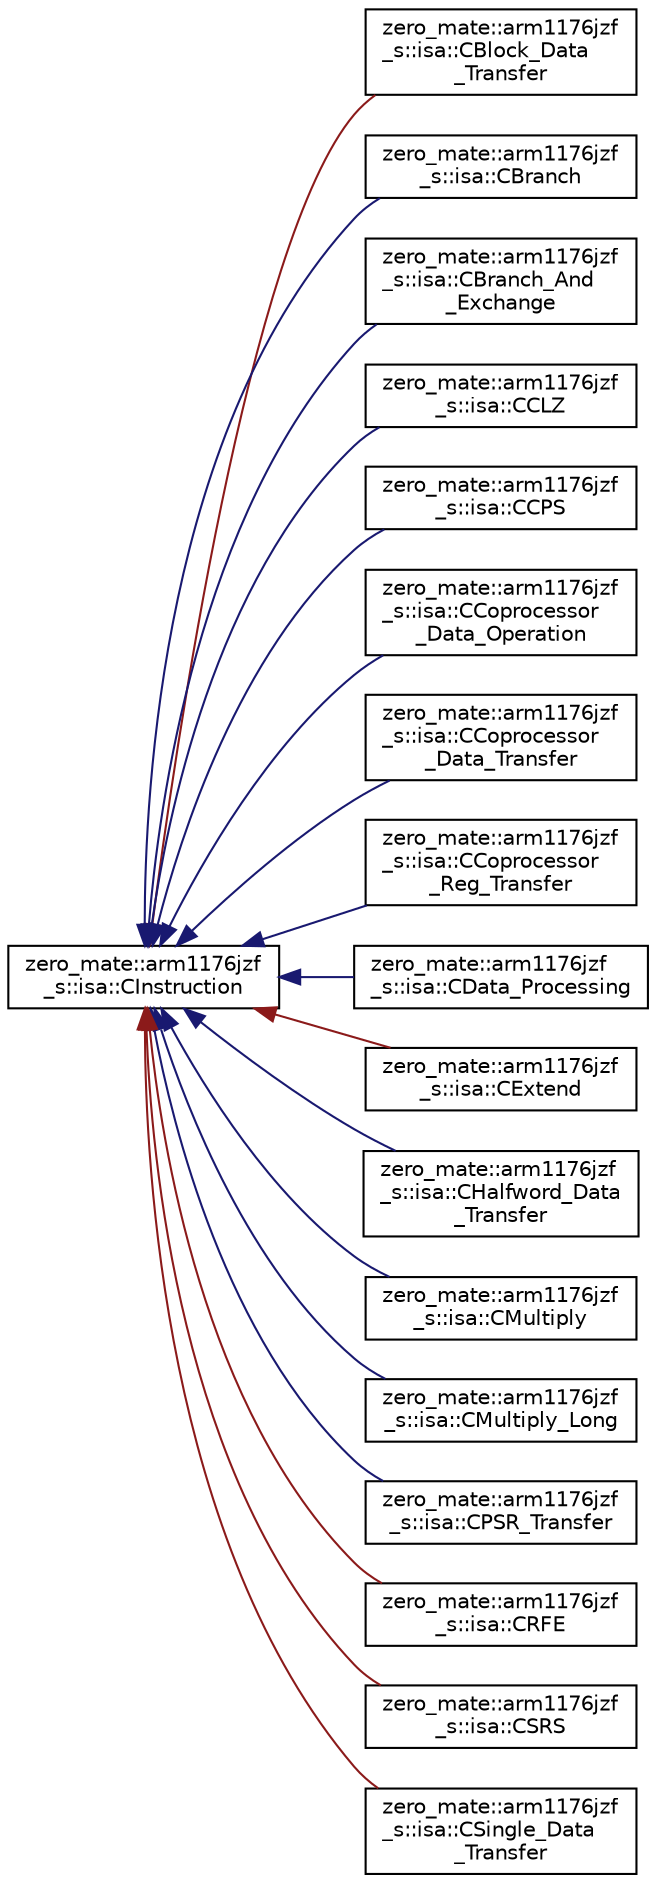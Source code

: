 digraph "Graphical Class Hierarchy"
{
 // LATEX_PDF_SIZE
  bgcolor="transparent";
  edge [fontname="Helvetica",fontsize="10",labelfontname="Helvetica",labelfontsize="10"];
  node [fontname="Helvetica",fontsize="10",shape=record];
  rankdir="LR";
  Node0 [label="zero_mate::arm1176jzf\l_s::isa::CInstruction",height=0.2,width=0.4,color="black",URL="$classzero__mate_1_1arm1176jzf__s_1_1isa_1_1CInstruction.html",tooltip=" "];
  Node0 -> Node1 [dir="back",color="firebrick4",fontsize="10",style="solid",fontname="Helvetica"];
  Node1 [label="zero_mate::arm1176jzf\l_s::isa::CBlock_Data\l_Transfer",height=0.2,width=0.4,color="black",URL="$classzero__mate_1_1arm1176jzf__s_1_1isa_1_1CBlock__Data__Transfer.html",tooltip=" "];
  Node0 -> Node2 [dir="back",color="midnightblue",fontsize="10",style="solid",fontname="Helvetica"];
  Node2 [label="zero_mate::arm1176jzf\l_s::isa::CBranch",height=0.2,width=0.4,color="black",URL="$classzero__mate_1_1arm1176jzf__s_1_1isa_1_1CBranch.html",tooltip=" "];
  Node0 -> Node3 [dir="back",color="midnightblue",fontsize="10",style="solid",fontname="Helvetica"];
  Node3 [label="zero_mate::arm1176jzf\l_s::isa::CBranch_And\l_Exchange",height=0.2,width=0.4,color="black",URL="$classzero__mate_1_1arm1176jzf__s_1_1isa_1_1CBranch__And__Exchange.html",tooltip=" "];
  Node0 -> Node4 [dir="back",color="midnightblue",fontsize="10",style="solid",fontname="Helvetica"];
  Node4 [label="zero_mate::arm1176jzf\l_s::isa::CCLZ",height=0.2,width=0.4,color="black",URL="$classzero__mate_1_1arm1176jzf__s_1_1isa_1_1CCLZ.html",tooltip=" "];
  Node0 -> Node5 [dir="back",color="midnightblue",fontsize="10",style="solid",fontname="Helvetica"];
  Node5 [label="zero_mate::arm1176jzf\l_s::isa::CCPS",height=0.2,width=0.4,color="black",URL="$classzero__mate_1_1arm1176jzf__s_1_1isa_1_1CCPS.html",tooltip=" "];
  Node0 -> Node6 [dir="back",color="midnightblue",fontsize="10",style="solid",fontname="Helvetica"];
  Node6 [label="zero_mate::arm1176jzf\l_s::isa::CCoprocessor\l_Data_Operation",height=0.2,width=0.4,color="black",URL="$classzero__mate_1_1arm1176jzf__s_1_1isa_1_1CCoprocessor__Data__Operation.html",tooltip=" "];
  Node0 -> Node7 [dir="back",color="midnightblue",fontsize="10",style="solid",fontname="Helvetica"];
  Node7 [label="zero_mate::arm1176jzf\l_s::isa::CCoprocessor\l_Data_Transfer",height=0.2,width=0.4,color="black",URL="$classzero__mate_1_1arm1176jzf__s_1_1isa_1_1CCoprocessor__Data__Transfer.html",tooltip=" "];
  Node0 -> Node8 [dir="back",color="midnightblue",fontsize="10",style="solid",fontname="Helvetica"];
  Node8 [label="zero_mate::arm1176jzf\l_s::isa::CCoprocessor\l_Reg_Transfer",height=0.2,width=0.4,color="black",URL="$classzero__mate_1_1arm1176jzf__s_1_1isa_1_1CCoprocessor__Reg__Transfer.html",tooltip=" "];
  Node0 -> Node9 [dir="back",color="midnightblue",fontsize="10",style="solid",fontname="Helvetica"];
  Node9 [label="zero_mate::arm1176jzf\l_s::isa::CData_Processing",height=0.2,width=0.4,color="black",URL="$classzero__mate_1_1arm1176jzf__s_1_1isa_1_1CData__Processing.html",tooltip=" "];
  Node0 -> Node10 [dir="back",color="firebrick4",fontsize="10",style="solid",fontname="Helvetica"];
  Node10 [label="zero_mate::arm1176jzf\l_s::isa::CExtend",height=0.2,width=0.4,color="black",URL="$classzero__mate_1_1arm1176jzf__s_1_1isa_1_1CExtend.html",tooltip=" "];
  Node0 -> Node11 [dir="back",color="midnightblue",fontsize="10",style="solid",fontname="Helvetica"];
  Node11 [label="zero_mate::arm1176jzf\l_s::isa::CHalfword_Data\l_Transfer",height=0.2,width=0.4,color="black",URL="$classzero__mate_1_1arm1176jzf__s_1_1isa_1_1CHalfword__Data__Transfer.html",tooltip=" "];
  Node0 -> Node12 [dir="back",color="midnightblue",fontsize="10",style="solid",fontname="Helvetica"];
  Node12 [label="zero_mate::arm1176jzf\l_s::isa::CMultiply",height=0.2,width=0.4,color="black",URL="$classzero__mate_1_1arm1176jzf__s_1_1isa_1_1CMultiply.html",tooltip=" "];
  Node0 -> Node13 [dir="back",color="midnightblue",fontsize="10",style="solid",fontname="Helvetica"];
  Node13 [label="zero_mate::arm1176jzf\l_s::isa::CMultiply_Long",height=0.2,width=0.4,color="black",URL="$classzero__mate_1_1arm1176jzf__s_1_1isa_1_1CMultiply__Long.html",tooltip=" "];
  Node0 -> Node14 [dir="back",color="midnightblue",fontsize="10",style="solid",fontname="Helvetica"];
  Node14 [label="zero_mate::arm1176jzf\l_s::isa::CPSR_Transfer",height=0.2,width=0.4,color="black",URL="$classzero__mate_1_1arm1176jzf__s_1_1isa_1_1CPSR__Transfer.html",tooltip=" "];
  Node0 -> Node15 [dir="back",color="firebrick4",fontsize="10",style="solid",fontname="Helvetica"];
  Node15 [label="zero_mate::arm1176jzf\l_s::isa::CRFE",height=0.2,width=0.4,color="black",URL="$classzero__mate_1_1arm1176jzf__s_1_1isa_1_1CRFE.html",tooltip=" "];
  Node0 -> Node16 [dir="back",color="firebrick4",fontsize="10",style="solid",fontname="Helvetica"];
  Node16 [label="zero_mate::arm1176jzf\l_s::isa::CSRS",height=0.2,width=0.4,color="black",URL="$classzero__mate_1_1arm1176jzf__s_1_1isa_1_1CSRS.html",tooltip=" "];
  Node0 -> Node17 [dir="back",color="firebrick4",fontsize="10",style="solid",fontname="Helvetica"];
  Node17 [label="zero_mate::arm1176jzf\l_s::isa::CSingle_Data\l_Transfer",height=0.2,width=0.4,color="black",URL="$classzero__mate_1_1arm1176jzf__s_1_1isa_1_1CSingle__Data__Transfer.html",tooltip=" "];
}
